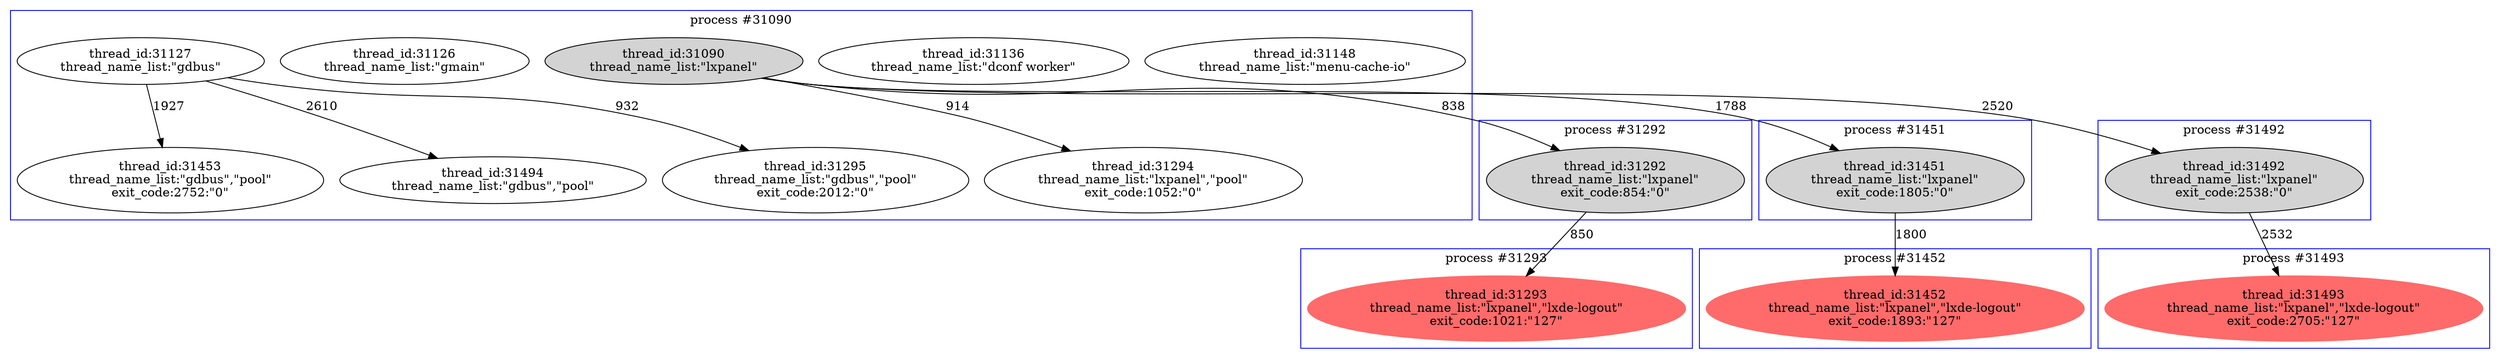 digraph abc{
subgraph cluster_31090 {
31148   [label="thread_id:31148\nthread_name_list:\"menu-cache-io\""];
31136   [label="thread_id:31136\nthread_name_list:\"dconf worker\""];
31127   [label="thread_id:31127\nthread_name_list:\"gdbus\""];
31126   [label="thread_id:31126\nthread_name_list:\"gmain\""];
31090   [label="thread_id:31090\nthread_name_list:\"lxpanel\"", style = filled ];
31294   [label="thread_id:31294\nthread_name_list:\"lxpanel\",\"pool\"\nexit_code:1052:\"0\""];
31295   [label="thread_id:31295\nthread_name_list:\"gdbus\",\"pool\"\nexit_code:2012:\"0\""];
31453   [label="thread_id:31453\nthread_name_list:\"gdbus\",\"pool\"\nexit_code:2752:\"0\""];
31494   [label="thread_id:31494\nthread_name_list:\"gdbus\",\"pool\""];
label = "process #31090";
color = blue;
}
subgraph cluster_31292 {
31292   [label="thread_id:31292\nthread_name_list:\"lxpanel\"\nexit_code:854:\"0\"", style = filled ];
label = "process #31292";
color = blue;
}
subgraph cluster_31293 {
31293   [label="thread_id:31293\nthread_name_list:\"lxpanel\",\"lxde-logout\"\nexit_code:1021:\"127\"", color="indianred1", style = filled ];
label = "process #31293";
color = blue;
}
subgraph cluster_31451 {
31451   [label="thread_id:31451\nthread_name_list:\"lxpanel\"\nexit_code:1805:\"0\"", style = filled ];
label = "process #31451";
color = blue;
}
subgraph cluster_31452 {
31452   [label="thread_id:31452\nthread_name_list:\"lxpanel\",\"lxde-logout\"\nexit_code:1893:\"127\"", color="indianred1", style = filled ];
label = "process #31452";
color = blue;
}
subgraph cluster_31492 {
31492   [label="thread_id:31492\nthread_name_list:\"lxpanel\"\nexit_code:2538:\"0\"", style = filled ];
label = "process #31492";
color = blue;
}
subgraph cluster_31493 {
31493   [label="thread_id:31493\nthread_name_list:\"lxpanel\",\"lxde-logout\"\nexit_code:2705:\"127\"", color="indianred1", style = filled ];
label = "process #31493";
color = blue;
}


31127 -> 31295   [label="932"];
31127 -> 31453   [label="1927"];
31127 -> 31494   [label="2610"];


31090 -> 31292   [label="838"];
31090 -> 31294   [label="914"];
31090 -> 31451   [label="1788"];
31090 -> 31492   [label="2520"];

31292 -> 31293   [label="850"];




31451 -> 31452   [label="1800"];



31492 -> 31493   [label="2532"];



}
